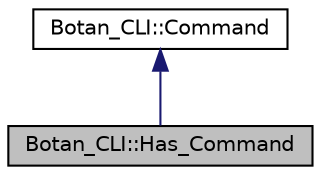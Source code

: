 digraph "Botan_CLI::Has_Command"
{
  edge [fontname="Helvetica",fontsize="10",labelfontname="Helvetica",labelfontsize="10"];
  node [fontname="Helvetica",fontsize="10",shape=record];
  Node2 [label="Botan_CLI::Has_Command",height=0.2,width=0.4,color="black", fillcolor="grey75", style="filled", fontcolor="black"];
  Node3 -> Node2 [dir="back",color="midnightblue",fontsize="10",style="solid"];
  Node3 [label="Botan_CLI::Command",height=0.2,width=0.4,color="black", fillcolor="white", style="filled",URL="$class_botan___c_l_i_1_1_command.html"];
}
